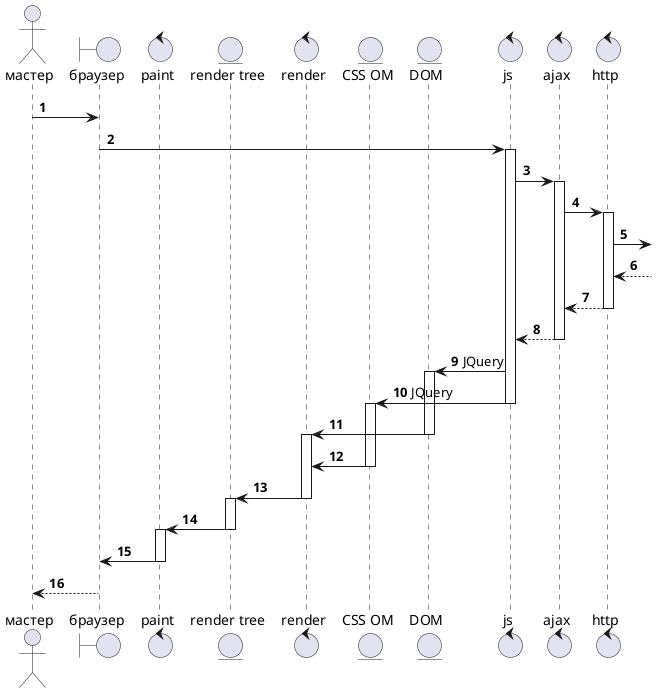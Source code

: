 @startuml
autonumber

actor "мастер" as user
boundary "браузер" as app
control "paint" as pai
entity "render tree" as tree
control "render" as ren
entity "CSS OM" as css
entity "DOM" as dom
control "js" as js
control "ajax" as ajax
control "http" as web

user -> app
app -> js
activate js
js -> ajax
activate ajax
ajax -> web
activate web

web ->] 
web <--]

web --> ajax
deactivate web
ajax --> js
deactivate ajax
js -> dom: JQuery
activate dom
js -> css: JQuery
deactivate js
activate css
dom -> ren
deactivate dom
activate ren
css -> ren
deactivate css
ren -> tree
deactivate ren
activate tree
tree -> pai
deactivate tree
activate pai
pai -> app
deactivate pai

app --> user
@enduml